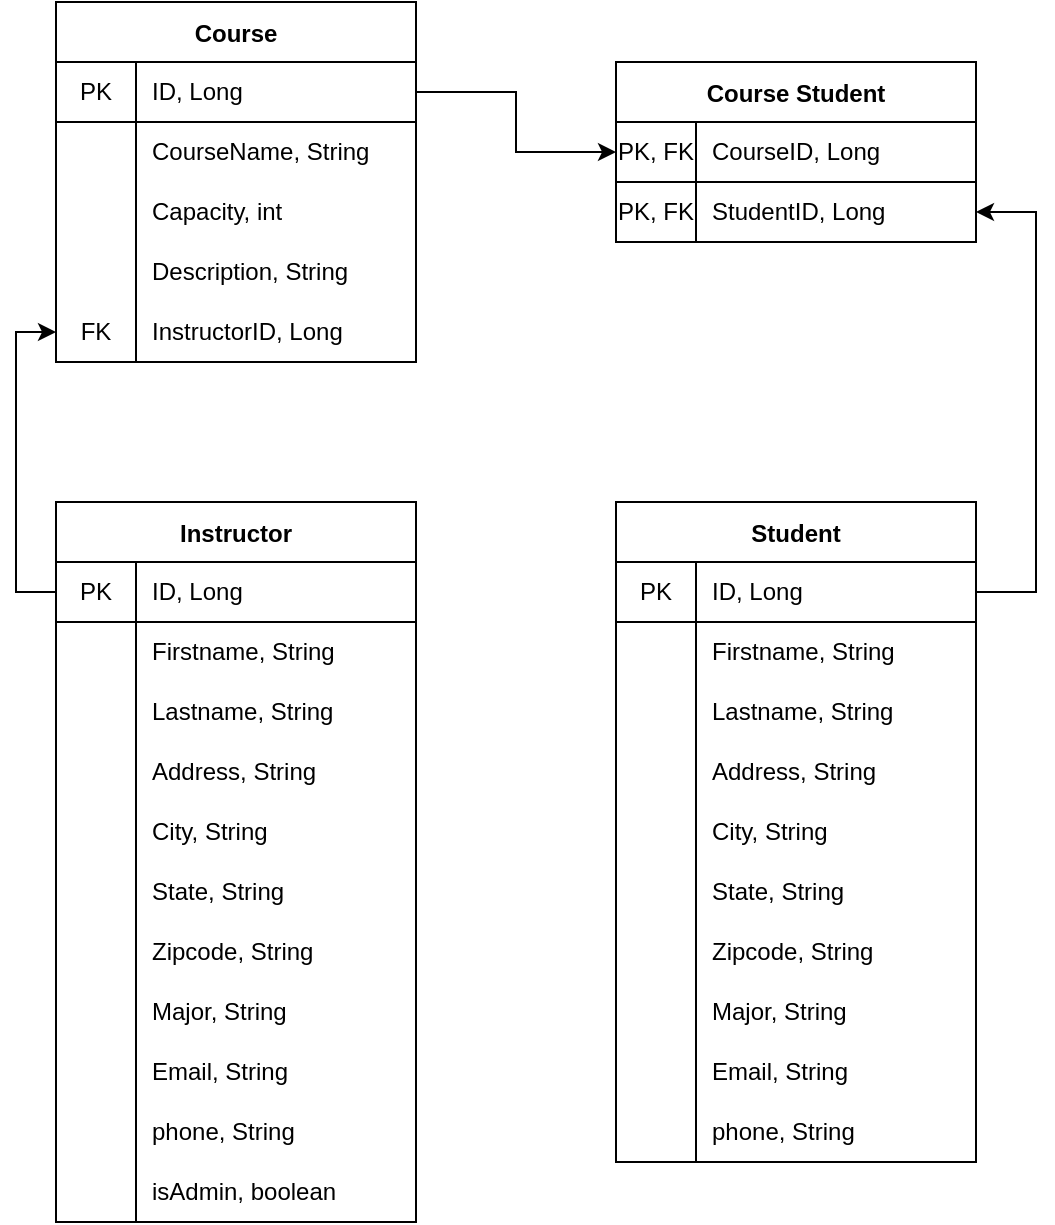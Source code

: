 <mxfile version="16.0.0" type="device"><diagram id="Xggd8k-fUPNdy20nplc0" name="Page-1"><mxGraphModel dx="1038" dy="579" grid="1" gridSize="10" guides="1" tooltips="1" connect="1" arrows="1" fold="1" page="1" pageScale="1" pageWidth="850" pageHeight="1100" math="0" shadow="0"><root><mxCell id="0"/><mxCell id="1" parent="0"/><mxCell id="SCiwrRvp21_EXE7CGkH4-5" value="Course" style="shape=table;startSize=30;container=1;collapsible=0;childLayout=tableLayout;fixedRows=1;rowLines=0;fontStyle=1;align=center;pointerEvents=1;" parent="1" vertex="1"><mxGeometry x="340" y="160" width="180" height="180" as="geometry"/></mxCell><mxCell id="SCiwrRvp21_EXE7CGkH4-6" value="" style="shape=partialRectangle;html=1;whiteSpace=wrap;collapsible=0;dropTarget=0;pointerEvents=1;fillColor=none;top=0;left=0;bottom=1;right=0;points=[[0,0.5],[1,0.5]];portConstraint=eastwest;" parent="SCiwrRvp21_EXE7CGkH4-5" vertex="1"><mxGeometry y="30" width="180" height="30" as="geometry"/></mxCell><mxCell id="SCiwrRvp21_EXE7CGkH4-7" value="PK" style="shape=partialRectangle;html=1;whiteSpace=wrap;connectable=0;fillColor=none;top=0;left=0;bottom=0;right=0;overflow=hidden;pointerEvents=1;" parent="SCiwrRvp21_EXE7CGkH4-6" vertex="1"><mxGeometry width="40" height="30" as="geometry"><mxRectangle width="40" height="30" as="alternateBounds"/></mxGeometry></mxCell><mxCell id="SCiwrRvp21_EXE7CGkH4-8" value="ID, Long" style="shape=partialRectangle;html=1;whiteSpace=wrap;connectable=0;fillColor=none;top=0;left=0;bottom=0;right=0;align=left;spacingLeft=6;overflow=hidden;pointerEvents=1;" parent="SCiwrRvp21_EXE7CGkH4-6" vertex="1"><mxGeometry x="40" width="140" height="30" as="geometry"><mxRectangle width="140" height="30" as="alternateBounds"/></mxGeometry></mxCell><mxCell id="SCiwrRvp21_EXE7CGkH4-9" value="" style="shape=partialRectangle;html=1;whiteSpace=wrap;collapsible=0;dropTarget=0;pointerEvents=1;fillColor=none;top=0;left=0;bottom=0;right=0;points=[[0,0.5],[1,0.5]];portConstraint=eastwest;" parent="SCiwrRvp21_EXE7CGkH4-5" vertex="1"><mxGeometry y="60" width="180" height="30" as="geometry"/></mxCell><mxCell id="SCiwrRvp21_EXE7CGkH4-10" value="" style="shape=partialRectangle;html=1;whiteSpace=wrap;connectable=0;fillColor=none;top=0;left=0;bottom=0;right=0;overflow=hidden;pointerEvents=1;" parent="SCiwrRvp21_EXE7CGkH4-9" vertex="1"><mxGeometry width="40" height="30" as="geometry"><mxRectangle width="40" height="30" as="alternateBounds"/></mxGeometry></mxCell><mxCell id="SCiwrRvp21_EXE7CGkH4-11" value="CourseName, String" style="shape=partialRectangle;html=1;whiteSpace=wrap;connectable=0;fillColor=none;top=0;left=0;bottom=0;right=0;align=left;spacingLeft=6;overflow=hidden;pointerEvents=1;" parent="SCiwrRvp21_EXE7CGkH4-9" vertex="1"><mxGeometry x="40" width="140" height="30" as="geometry"><mxRectangle width="140" height="30" as="alternateBounds"/></mxGeometry></mxCell><mxCell id="SCiwrRvp21_EXE7CGkH4-15" value="" style="shape=partialRectangle;html=1;whiteSpace=wrap;collapsible=0;dropTarget=0;pointerEvents=1;fillColor=none;top=0;left=0;bottom=0;right=0;points=[[0,0.5],[1,0.5]];portConstraint=eastwest;" parent="SCiwrRvp21_EXE7CGkH4-5" vertex="1"><mxGeometry y="90" width="180" height="30" as="geometry"/></mxCell><mxCell id="SCiwrRvp21_EXE7CGkH4-16" value="" style="shape=partialRectangle;html=1;whiteSpace=wrap;connectable=0;fillColor=none;top=0;left=0;bottom=0;right=0;overflow=hidden;pointerEvents=1;" parent="SCiwrRvp21_EXE7CGkH4-15" vertex="1"><mxGeometry width="40" height="30" as="geometry"><mxRectangle width="40" height="30" as="alternateBounds"/></mxGeometry></mxCell><mxCell id="SCiwrRvp21_EXE7CGkH4-17" value="Capacity, int" style="shape=partialRectangle;html=1;whiteSpace=wrap;connectable=0;fillColor=none;top=0;left=0;bottom=0;right=0;align=left;spacingLeft=6;overflow=hidden;pointerEvents=1;" parent="SCiwrRvp21_EXE7CGkH4-15" vertex="1"><mxGeometry x="40" width="140" height="30" as="geometry"><mxRectangle width="140" height="30" as="alternateBounds"/></mxGeometry></mxCell><mxCell id="SCiwrRvp21_EXE7CGkH4-18" value="" style="shape=partialRectangle;html=1;whiteSpace=wrap;collapsible=0;dropTarget=0;pointerEvents=1;fillColor=none;top=0;left=0;bottom=0;right=0;points=[[0,0.5],[1,0.5]];portConstraint=eastwest;" parent="SCiwrRvp21_EXE7CGkH4-5" vertex="1"><mxGeometry y="120" width="180" height="30" as="geometry"/></mxCell><mxCell id="SCiwrRvp21_EXE7CGkH4-19" value="" style="shape=partialRectangle;html=1;whiteSpace=wrap;connectable=0;fillColor=none;top=0;left=0;bottom=0;right=0;overflow=hidden;pointerEvents=1;" parent="SCiwrRvp21_EXE7CGkH4-18" vertex="1"><mxGeometry width="40" height="30" as="geometry"><mxRectangle width="40" height="30" as="alternateBounds"/></mxGeometry></mxCell><mxCell id="SCiwrRvp21_EXE7CGkH4-20" value="Description, String" style="shape=partialRectangle;html=1;whiteSpace=wrap;connectable=0;fillColor=none;top=0;left=0;bottom=0;right=0;align=left;spacingLeft=6;overflow=hidden;pointerEvents=1;" parent="SCiwrRvp21_EXE7CGkH4-18" vertex="1"><mxGeometry x="40" width="140" height="30" as="geometry"><mxRectangle width="140" height="30" as="alternateBounds"/></mxGeometry></mxCell><mxCell id="SCiwrRvp21_EXE7CGkH4-21" value="" style="shape=partialRectangle;html=1;whiteSpace=wrap;collapsible=0;dropTarget=0;pointerEvents=1;fillColor=none;top=0;left=0;bottom=0;right=0;points=[[0,0.5],[1,0.5]];portConstraint=eastwest;" parent="SCiwrRvp21_EXE7CGkH4-5" vertex="1"><mxGeometry y="150" width="180" height="30" as="geometry"/></mxCell><mxCell id="SCiwrRvp21_EXE7CGkH4-22" value="FK" style="shape=partialRectangle;html=1;whiteSpace=wrap;connectable=0;fillColor=none;top=0;left=0;bottom=0;right=0;overflow=hidden;pointerEvents=1;" parent="SCiwrRvp21_EXE7CGkH4-21" vertex="1"><mxGeometry width="40" height="30" as="geometry"><mxRectangle width="40" height="30" as="alternateBounds"/></mxGeometry></mxCell><mxCell id="SCiwrRvp21_EXE7CGkH4-23" value="InstructorID, Long&amp;nbsp;" style="shape=partialRectangle;html=1;whiteSpace=wrap;connectable=0;fillColor=none;top=0;left=0;bottom=0;right=0;align=left;spacingLeft=6;overflow=hidden;pointerEvents=1;" parent="SCiwrRvp21_EXE7CGkH4-21" vertex="1"><mxGeometry x="40" width="140" height="30" as="geometry"><mxRectangle width="140" height="30" as="alternateBounds"/></mxGeometry></mxCell><mxCell id="SCiwrRvp21_EXE7CGkH4-37" value="Instructor" style="shape=table;startSize=30;container=1;collapsible=0;childLayout=tableLayout;fixedRows=1;rowLines=0;fontStyle=1;align=center;pointerEvents=1;" parent="1" vertex="1"><mxGeometry x="340" y="410" width="180" height="360" as="geometry"/></mxCell><mxCell id="SCiwrRvp21_EXE7CGkH4-38" value="" style="shape=partialRectangle;html=1;whiteSpace=wrap;collapsible=0;dropTarget=0;pointerEvents=1;fillColor=none;top=0;left=0;bottom=1;right=0;points=[[0,0.5],[1,0.5]];portConstraint=eastwest;" parent="SCiwrRvp21_EXE7CGkH4-37" vertex="1"><mxGeometry y="30" width="180" height="30" as="geometry"/></mxCell><mxCell id="SCiwrRvp21_EXE7CGkH4-39" value="PK" style="shape=partialRectangle;html=1;whiteSpace=wrap;connectable=0;fillColor=none;top=0;left=0;bottom=0;right=0;overflow=hidden;pointerEvents=1;" parent="SCiwrRvp21_EXE7CGkH4-38" vertex="1"><mxGeometry width="40" height="30" as="geometry"><mxRectangle width="40" height="30" as="alternateBounds"/></mxGeometry></mxCell><mxCell id="SCiwrRvp21_EXE7CGkH4-40" value="ID, Long" style="shape=partialRectangle;html=1;whiteSpace=wrap;connectable=0;fillColor=none;top=0;left=0;bottom=0;right=0;align=left;spacingLeft=6;overflow=hidden;pointerEvents=1;" parent="SCiwrRvp21_EXE7CGkH4-38" vertex="1"><mxGeometry x="40" width="140" height="30" as="geometry"><mxRectangle width="140" height="30" as="alternateBounds"/></mxGeometry></mxCell><mxCell id="SCiwrRvp21_EXE7CGkH4-41" value="" style="shape=partialRectangle;html=1;whiteSpace=wrap;collapsible=0;dropTarget=0;pointerEvents=1;fillColor=none;top=0;left=0;bottom=0;right=0;points=[[0,0.5],[1,0.5]];portConstraint=eastwest;" parent="SCiwrRvp21_EXE7CGkH4-37" vertex="1"><mxGeometry y="60" width="180" height="30" as="geometry"/></mxCell><mxCell id="SCiwrRvp21_EXE7CGkH4-42" value="" style="shape=partialRectangle;html=1;whiteSpace=wrap;connectable=0;fillColor=none;top=0;left=0;bottom=0;right=0;overflow=hidden;pointerEvents=1;" parent="SCiwrRvp21_EXE7CGkH4-41" vertex="1"><mxGeometry width="40" height="30" as="geometry"><mxRectangle width="40" height="30" as="alternateBounds"/></mxGeometry></mxCell><mxCell id="SCiwrRvp21_EXE7CGkH4-43" value="Firstname, String" style="shape=partialRectangle;html=1;whiteSpace=wrap;connectable=0;fillColor=none;top=0;left=0;bottom=0;right=0;align=left;spacingLeft=6;overflow=hidden;pointerEvents=1;" parent="SCiwrRvp21_EXE7CGkH4-41" vertex="1"><mxGeometry x="40" width="140" height="30" as="geometry"><mxRectangle width="140" height="30" as="alternateBounds"/></mxGeometry></mxCell><mxCell id="SCiwrRvp21_EXE7CGkH4-44" value="" style="shape=partialRectangle;html=1;whiteSpace=wrap;collapsible=0;dropTarget=0;pointerEvents=1;fillColor=none;top=0;left=0;bottom=0;right=0;points=[[0,0.5],[1,0.5]];portConstraint=eastwest;" parent="SCiwrRvp21_EXE7CGkH4-37" vertex="1"><mxGeometry y="90" width="180" height="30" as="geometry"/></mxCell><mxCell id="SCiwrRvp21_EXE7CGkH4-45" value="" style="shape=partialRectangle;html=1;whiteSpace=wrap;connectable=0;fillColor=none;top=0;left=0;bottom=0;right=0;overflow=hidden;pointerEvents=1;" parent="SCiwrRvp21_EXE7CGkH4-44" vertex="1"><mxGeometry width="40" height="30" as="geometry"><mxRectangle width="40" height="30" as="alternateBounds"/></mxGeometry></mxCell><mxCell id="SCiwrRvp21_EXE7CGkH4-46" value="Lastname, String" style="shape=partialRectangle;html=1;whiteSpace=wrap;connectable=0;fillColor=none;top=0;left=0;bottom=0;right=0;align=left;spacingLeft=6;overflow=hidden;pointerEvents=1;" parent="SCiwrRvp21_EXE7CGkH4-44" vertex="1"><mxGeometry x="40" width="140" height="30" as="geometry"><mxRectangle width="140" height="30" as="alternateBounds"/></mxGeometry></mxCell><mxCell id="SCiwrRvp21_EXE7CGkH4-49" value="" style="shape=partialRectangle;html=1;whiteSpace=wrap;collapsible=0;dropTarget=0;pointerEvents=1;fillColor=none;top=0;left=0;bottom=0;right=0;points=[[0,0.5],[1,0.5]];portConstraint=eastwest;" parent="SCiwrRvp21_EXE7CGkH4-37" vertex="1"><mxGeometry y="120" width="180" height="30" as="geometry"/></mxCell><mxCell id="SCiwrRvp21_EXE7CGkH4-50" value="" style="shape=partialRectangle;html=1;whiteSpace=wrap;connectable=0;fillColor=none;top=0;left=0;bottom=0;right=0;overflow=hidden;pointerEvents=1;" parent="SCiwrRvp21_EXE7CGkH4-49" vertex="1"><mxGeometry width="40" height="30" as="geometry"><mxRectangle width="40" height="30" as="alternateBounds"/></mxGeometry></mxCell><mxCell id="SCiwrRvp21_EXE7CGkH4-51" value="Address, String" style="shape=partialRectangle;html=1;whiteSpace=wrap;connectable=0;fillColor=none;top=0;left=0;bottom=0;right=0;align=left;spacingLeft=6;overflow=hidden;pointerEvents=1;" parent="SCiwrRvp21_EXE7CGkH4-49" vertex="1"><mxGeometry x="40" width="140" height="30" as="geometry"><mxRectangle width="140" height="30" as="alternateBounds"/></mxGeometry></mxCell><mxCell id="SCiwrRvp21_EXE7CGkH4-52" value="" style="shape=partialRectangle;html=1;whiteSpace=wrap;collapsible=0;dropTarget=0;pointerEvents=1;fillColor=none;top=0;left=0;bottom=0;right=0;points=[[0,0.5],[1,0.5]];portConstraint=eastwest;" parent="SCiwrRvp21_EXE7CGkH4-37" vertex="1"><mxGeometry y="150" width="180" height="30" as="geometry"/></mxCell><mxCell id="SCiwrRvp21_EXE7CGkH4-53" value="" style="shape=partialRectangle;html=1;whiteSpace=wrap;connectable=0;fillColor=none;top=0;left=0;bottom=0;right=0;overflow=hidden;pointerEvents=1;" parent="SCiwrRvp21_EXE7CGkH4-52" vertex="1"><mxGeometry width="40" height="30" as="geometry"><mxRectangle width="40" height="30" as="alternateBounds"/></mxGeometry></mxCell><mxCell id="SCiwrRvp21_EXE7CGkH4-54" value="City, String" style="shape=partialRectangle;html=1;whiteSpace=wrap;connectable=0;fillColor=none;top=0;left=0;bottom=0;right=0;align=left;spacingLeft=6;overflow=hidden;pointerEvents=1;" parent="SCiwrRvp21_EXE7CGkH4-52" vertex="1"><mxGeometry x="40" width="140" height="30" as="geometry"><mxRectangle width="140" height="30" as="alternateBounds"/></mxGeometry></mxCell><mxCell id="SCiwrRvp21_EXE7CGkH4-55" value="" style="shape=partialRectangle;html=1;whiteSpace=wrap;collapsible=0;dropTarget=0;pointerEvents=1;fillColor=none;top=0;left=0;bottom=0;right=0;points=[[0,0.5],[1,0.5]];portConstraint=eastwest;" parent="SCiwrRvp21_EXE7CGkH4-37" vertex="1"><mxGeometry y="180" width="180" height="30" as="geometry"/></mxCell><mxCell id="SCiwrRvp21_EXE7CGkH4-56" value="" style="shape=partialRectangle;html=1;whiteSpace=wrap;connectable=0;fillColor=none;top=0;left=0;bottom=0;right=0;overflow=hidden;pointerEvents=1;" parent="SCiwrRvp21_EXE7CGkH4-55" vertex="1"><mxGeometry width="40" height="30" as="geometry"><mxRectangle width="40" height="30" as="alternateBounds"/></mxGeometry></mxCell><mxCell id="SCiwrRvp21_EXE7CGkH4-57" value="State, String" style="shape=partialRectangle;html=1;whiteSpace=wrap;connectable=0;fillColor=none;top=0;left=0;bottom=0;right=0;align=left;spacingLeft=6;overflow=hidden;pointerEvents=1;" parent="SCiwrRvp21_EXE7CGkH4-55" vertex="1"><mxGeometry x="40" width="140" height="30" as="geometry"><mxRectangle width="140" height="30" as="alternateBounds"/></mxGeometry></mxCell><mxCell id="SCiwrRvp21_EXE7CGkH4-58" value="" style="shape=partialRectangle;html=1;whiteSpace=wrap;collapsible=0;dropTarget=0;pointerEvents=1;fillColor=none;top=0;left=0;bottom=0;right=0;points=[[0,0.5],[1,0.5]];portConstraint=eastwest;" parent="SCiwrRvp21_EXE7CGkH4-37" vertex="1"><mxGeometry y="210" width="180" height="30" as="geometry"/></mxCell><mxCell id="SCiwrRvp21_EXE7CGkH4-59" value="" style="shape=partialRectangle;html=1;whiteSpace=wrap;connectable=0;fillColor=none;top=0;left=0;bottom=0;right=0;overflow=hidden;pointerEvents=1;" parent="SCiwrRvp21_EXE7CGkH4-58" vertex="1"><mxGeometry width="40" height="30" as="geometry"><mxRectangle width="40" height="30" as="alternateBounds"/></mxGeometry></mxCell><mxCell id="SCiwrRvp21_EXE7CGkH4-60" value="Zipcode, String" style="shape=partialRectangle;html=1;whiteSpace=wrap;connectable=0;fillColor=none;top=0;left=0;bottom=0;right=0;align=left;spacingLeft=6;overflow=hidden;pointerEvents=1;" parent="SCiwrRvp21_EXE7CGkH4-58" vertex="1"><mxGeometry x="40" width="140" height="30" as="geometry"><mxRectangle width="140" height="30" as="alternateBounds"/></mxGeometry></mxCell><mxCell id="SCiwrRvp21_EXE7CGkH4-61" value="" style="shape=partialRectangle;html=1;whiteSpace=wrap;collapsible=0;dropTarget=0;pointerEvents=1;fillColor=none;top=0;left=0;bottom=0;right=0;points=[[0,0.5],[1,0.5]];portConstraint=eastwest;" parent="SCiwrRvp21_EXE7CGkH4-37" vertex="1"><mxGeometry y="240" width="180" height="30" as="geometry"/></mxCell><mxCell id="SCiwrRvp21_EXE7CGkH4-62" value="" style="shape=partialRectangle;html=1;whiteSpace=wrap;connectable=0;fillColor=none;top=0;left=0;bottom=0;right=0;overflow=hidden;pointerEvents=1;" parent="SCiwrRvp21_EXE7CGkH4-61" vertex="1"><mxGeometry width="40" height="30" as="geometry"><mxRectangle width="40" height="30" as="alternateBounds"/></mxGeometry></mxCell><mxCell id="SCiwrRvp21_EXE7CGkH4-63" value="Major, String" style="shape=partialRectangle;html=1;whiteSpace=wrap;connectable=0;fillColor=none;top=0;left=0;bottom=0;right=0;align=left;spacingLeft=6;overflow=hidden;pointerEvents=1;" parent="SCiwrRvp21_EXE7CGkH4-61" vertex="1"><mxGeometry x="40" width="140" height="30" as="geometry"><mxRectangle width="140" height="30" as="alternateBounds"/></mxGeometry></mxCell><mxCell id="SCiwrRvp21_EXE7CGkH4-64" value="" style="shape=partialRectangle;html=1;whiteSpace=wrap;collapsible=0;dropTarget=0;pointerEvents=1;fillColor=none;top=0;left=0;bottom=0;right=0;points=[[0,0.5],[1,0.5]];portConstraint=eastwest;" parent="SCiwrRvp21_EXE7CGkH4-37" vertex="1"><mxGeometry y="270" width="180" height="30" as="geometry"/></mxCell><mxCell id="SCiwrRvp21_EXE7CGkH4-65" value="" style="shape=partialRectangle;html=1;whiteSpace=wrap;connectable=0;fillColor=none;top=0;left=0;bottom=0;right=0;overflow=hidden;pointerEvents=1;" parent="SCiwrRvp21_EXE7CGkH4-64" vertex="1"><mxGeometry width="40" height="30" as="geometry"><mxRectangle width="40" height="30" as="alternateBounds"/></mxGeometry></mxCell><mxCell id="SCiwrRvp21_EXE7CGkH4-66" value="Email, String" style="shape=partialRectangle;html=1;whiteSpace=wrap;connectable=0;fillColor=none;top=0;left=0;bottom=0;right=0;align=left;spacingLeft=6;overflow=hidden;pointerEvents=1;" parent="SCiwrRvp21_EXE7CGkH4-64" vertex="1"><mxGeometry x="40" width="140" height="30" as="geometry"><mxRectangle width="140" height="30" as="alternateBounds"/></mxGeometry></mxCell><mxCell id="SCiwrRvp21_EXE7CGkH4-67" value="" style="shape=partialRectangle;html=1;whiteSpace=wrap;collapsible=0;dropTarget=0;pointerEvents=1;fillColor=none;top=0;left=0;bottom=0;right=0;points=[[0,0.5],[1,0.5]];portConstraint=eastwest;" parent="SCiwrRvp21_EXE7CGkH4-37" vertex="1"><mxGeometry y="300" width="180" height="30" as="geometry"/></mxCell><mxCell id="SCiwrRvp21_EXE7CGkH4-68" value="" style="shape=partialRectangle;html=1;whiteSpace=wrap;connectable=0;fillColor=none;top=0;left=0;bottom=0;right=0;overflow=hidden;pointerEvents=1;" parent="SCiwrRvp21_EXE7CGkH4-67" vertex="1"><mxGeometry width="40" height="30" as="geometry"><mxRectangle width="40" height="30" as="alternateBounds"/></mxGeometry></mxCell><mxCell id="SCiwrRvp21_EXE7CGkH4-69" value="phone, String" style="shape=partialRectangle;html=1;whiteSpace=wrap;connectable=0;fillColor=none;top=0;left=0;bottom=0;right=0;align=left;spacingLeft=6;overflow=hidden;pointerEvents=1;" parent="SCiwrRvp21_EXE7CGkH4-67" vertex="1"><mxGeometry x="40" width="140" height="30" as="geometry"><mxRectangle width="140" height="30" as="alternateBounds"/></mxGeometry></mxCell><mxCell id="VR7gW1Xrxj5FXLg9sYXm-1" value="" style="shape=partialRectangle;html=1;whiteSpace=wrap;collapsible=0;dropTarget=0;pointerEvents=1;fillColor=none;top=0;left=0;bottom=0;right=0;points=[[0,0.5],[1,0.5]];portConstraint=eastwest;" vertex="1" parent="SCiwrRvp21_EXE7CGkH4-37"><mxGeometry y="330" width="180" height="30" as="geometry"/></mxCell><mxCell id="VR7gW1Xrxj5FXLg9sYXm-2" value="" style="shape=partialRectangle;html=1;whiteSpace=wrap;connectable=0;fillColor=none;top=0;left=0;bottom=0;right=0;overflow=hidden;pointerEvents=1;" vertex="1" parent="VR7gW1Xrxj5FXLg9sYXm-1"><mxGeometry width="40" height="30" as="geometry"><mxRectangle width="40" height="30" as="alternateBounds"/></mxGeometry></mxCell><mxCell id="VR7gW1Xrxj5FXLg9sYXm-3" value="isAdmin, boolean" style="shape=partialRectangle;html=1;whiteSpace=wrap;connectable=0;fillColor=none;top=0;left=0;bottom=0;right=0;align=left;spacingLeft=6;overflow=hidden;pointerEvents=1;" vertex="1" parent="VR7gW1Xrxj5FXLg9sYXm-1"><mxGeometry x="40" width="140" height="30" as="geometry"><mxRectangle width="140" height="30" as="alternateBounds"/></mxGeometry></mxCell><mxCell id="SCiwrRvp21_EXE7CGkH4-70" value="Student" style="shape=table;startSize=30;container=1;collapsible=0;childLayout=tableLayout;fixedRows=1;rowLines=0;fontStyle=1;align=center;pointerEvents=1;" parent="1" vertex="1"><mxGeometry x="620" y="410" width="180" height="330" as="geometry"/></mxCell><mxCell id="SCiwrRvp21_EXE7CGkH4-71" value="" style="shape=partialRectangle;html=1;whiteSpace=wrap;collapsible=0;dropTarget=0;pointerEvents=1;fillColor=none;top=0;left=0;bottom=1;right=0;points=[[0,0.5],[1,0.5]];portConstraint=eastwest;" parent="SCiwrRvp21_EXE7CGkH4-70" vertex="1"><mxGeometry y="30" width="180" height="30" as="geometry"/></mxCell><mxCell id="SCiwrRvp21_EXE7CGkH4-72" value="PK" style="shape=partialRectangle;html=1;whiteSpace=wrap;connectable=0;fillColor=none;top=0;left=0;bottom=0;right=0;overflow=hidden;pointerEvents=1;" parent="SCiwrRvp21_EXE7CGkH4-71" vertex="1"><mxGeometry width="40" height="30" as="geometry"><mxRectangle width="40" height="30" as="alternateBounds"/></mxGeometry></mxCell><mxCell id="SCiwrRvp21_EXE7CGkH4-73" value="ID, Long" style="shape=partialRectangle;html=1;whiteSpace=wrap;connectable=0;fillColor=none;top=0;left=0;bottom=0;right=0;align=left;spacingLeft=6;overflow=hidden;pointerEvents=1;" parent="SCiwrRvp21_EXE7CGkH4-71" vertex="1"><mxGeometry x="40" width="140" height="30" as="geometry"><mxRectangle width="140" height="30" as="alternateBounds"/></mxGeometry></mxCell><mxCell id="SCiwrRvp21_EXE7CGkH4-74" value="" style="shape=partialRectangle;html=1;whiteSpace=wrap;collapsible=0;dropTarget=0;pointerEvents=1;fillColor=none;top=0;left=0;bottom=0;right=0;points=[[0,0.5],[1,0.5]];portConstraint=eastwest;" parent="SCiwrRvp21_EXE7CGkH4-70" vertex="1"><mxGeometry y="60" width="180" height="30" as="geometry"/></mxCell><mxCell id="SCiwrRvp21_EXE7CGkH4-75" value="" style="shape=partialRectangle;html=1;whiteSpace=wrap;connectable=0;fillColor=none;top=0;left=0;bottom=0;right=0;overflow=hidden;pointerEvents=1;" parent="SCiwrRvp21_EXE7CGkH4-74" vertex="1"><mxGeometry width="40" height="30" as="geometry"><mxRectangle width="40" height="30" as="alternateBounds"/></mxGeometry></mxCell><mxCell id="SCiwrRvp21_EXE7CGkH4-76" value="Firstname, String" style="shape=partialRectangle;html=1;whiteSpace=wrap;connectable=0;fillColor=none;top=0;left=0;bottom=0;right=0;align=left;spacingLeft=6;overflow=hidden;pointerEvents=1;" parent="SCiwrRvp21_EXE7CGkH4-74" vertex="1"><mxGeometry x="40" width="140" height="30" as="geometry"><mxRectangle width="140" height="30" as="alternateBounds"/></mxGeometry></mxCell><mxCell id="SCiwrRvp21_EXE7CGkH4-77" value="" style="shape=partialRectangle;html=1;whiteSpace=wrap;collapsible=0;dropTarget=0;pointerEvents=1;fillColor=none;top=0;left=0;bottom=0;right=0;points=[[0,0.5],[1,0.5]];portConstraint=eastwest;" parent="SCiwrRvp21_EXE7CGkH4-70" vertex="1"><mxGeometry y="90" width="180" height="30" as="geometry"/></mxCell><mxCell id="SCiwrRvp21_EXE7CGkH4-78" value="" style="shape=partialRectangle;html=1;whiteSpace=wrap;connectable=0;fillColor=none;top=0;left=0;bottom=0;right=0;overflow=hidden;pointerEvents=1;" parent="SCiwrRvp21_EXE7CGkH4-77" vertex="1"><mxGeometry width="40" height="30" as="geometry"><mxRectangle width="40" height="30" as="alternateBounds"/></mxGeometry></mxCell><mxCell id="SCiwrRvp21_EXE7CGkH4-79" value="Lastname, String" style="shape=partialRectangle;html=1;whiteSpace=wrap;connectable=0;fillColor=none;top=0;left=0;bottom=0;right=0;align=left;spacingLeft=6;overflow=hidden;pointerEvents=1;" parent="SCiwrRvp21_EXE7CGkH4-77" vertex="1"><mxGeometry x="40" width="140" height="30" as="geometry"><mxRectangle width="140" height="30" as="alternateBounds"/></mxGeometry></mxCell><mxCell id="SCiwrRvp21_EXE7CGkH4-80" value="" style="shape=partialRectangle;html=1;whiteSpace=wrap;collapsible=0;dropTarget=0;pointerEvents=1;fillColor=none;top=0;left=0;bottom=0;right=0;points=[[0,0.5],[1,0.5]];portConstraint=eastwest;" parent="SCiwrRvp21_EXE7CGkH4-70" vertex="1"><mxGeometry y="120" width="180" height="30" as="geometry"/></mxCell><mxCell id="SCiwrRvp21_EXE7CGkH4-81" value="" style="shape=partialRectangle;html=1;whiteSpace=wrap;connectable=0;fillColor=none;top=0;left=0;bottom=0;right=0;overflow=hidden;pointerEvents=1;" parent="SCiwrRvp21_EXE7CGkH4-80" vertex="1"><mxGeometry width="40" height="30" as="geometry"><mxRectangle width="40" height="30" as="alternateBounds"/></mxGeometry></mxCell><mxCell id="SCiwrRvp21_EXE7CGkH4-82" value="Address, String" style="shape=partialRectangle;html=1;whiteSpace=wrap;connectable=0;fillColor=none;top=0;left=0;bottom=0;right=0;align=left;spacingLeft=6;overflow=hidden;pointerEvents=1;" parent="SCiwrRvp21_EXE7CGkH4-80" vertex="1"><mxGeometry x="40" width="140" height="30" as="geometry"><mxRectangle width="140" height="30" as="alternateBounds"/></mxGeometry></mxCell><mxCell id="SCiwrRvp21_EXE7CGkH4-83" value="" style="shape=partialRectangle;html=1;whiteSpace=wrap;collapsible=0;dropTarget=0;pointerEvents=1;fillColor=none;top=0;left=0;bottom=0;right=0;points=[[0,0.5],[1,0.5]];portConstraint=eastwest;" parent="SCiwrRvp21_EXE7CGkH4-70" vertex="1"><mxGeometry y="150" width="180" height="30" as="geometry"/></mxCell><mxCell id="SCiwrRvp21_EXE7CGkH4-84" value="" style="shape=partialRectangle;html=1;whiteSpace=wrap;connectable=0;fillColor=none;top=0;left=0;bottom=0;right=0;overflow=hidden;pointerEvents=1;" parent="SCiwrRvp21_EXE7CGkH4-83" vertex="1"><mxGeometry width="40" height="30" as="geometry"><mxRectangle width="40" height="30" as="alternateBounds"/></mxGeometry></mxCell><mxCell id="SCiwrRvp21_EXE7CGkH4-85" value="City, String" style="shape=partialRectangle;html=1;whiteSpace=wrap;connectable=0;fillColor=none;top=0;left=0;bottom=0;right=0;align=left;spacingLeft=6;overflow=hidden;pointerEvents=1;" parent="SCiwrRvp21_EXE7CGkH4-83" vertex="1"><mxGeometry x="40" width="140" height="30" as="geometry"><mxRectangle width="140" height="30" as="alternateBounds"/></mxGeometry></mxCell><mxCell id="SCiwrRvp21_EXE7CGkH4-86" value="" style="shape=partialRectangle;html=1;whiteSpace=wrap;collapsible=0;dropTarget=0;pointerEvents=1;fillColor=none;top=0;left=0;bottom=0;right=0;points=[[0,0.5],[1,0.5]];portConstraint=eastwest;" parent="SCiwrRvp21_EXE7CGkH4-70" vertex="1"><mxGeometry y="180" width="180" height="30" as="geometry"/></mxCell><mxCell id="SCiwrRvp21_EXE7CGkH4-87" value="" style="shape=partialRectangle;html=1;whiteSpace=wrap;connectable=0;fillColor=none;top=0;left=0;bottom=0;right=0;overflow=hidden;pointerEvents=1;" parent="SCiwrRvp21_EXE7CGkH4-86" vertex="1"><mxGeometry width="40" height="30" as="geometry"><mxRectangle width="40" height="30" as="alternateBounds"/></mxGeometry></mxCell><mxCell id="SCiwrRvp21_EXE7CGkH4-88" value="State, String" style="shape=partialRectangle;html=1;whiteSpace=wrap;connectable=0;fillColor=none;top=0;left=0;bottom=0;right=0;align=left;spacingLeft=6;overflow=hidden;pointerEvents=1;" parent="SCiwrRvp21_EXE7CGkH4-86" vertex="1"><mxGeometry x="40" width="140" height="30" as="geometry"><mxRectangle width="140" height="30" as="alternateBounds"/></mxGeometry></mxCell><mxCell id="SCiwrRvp21_EXE7CGkH4-89" value="" style="shape=partialRectangle;html=1;whiteSpace=wrap;collapsible=0;dropTarget=0;pointerEvents=1;fillColor=none;top=0;left=0;bottom=0;right=0;points=[[0,0.5],[1,0.5]];portConstraint=eastwest;" parent="SCiwrRvp21_EXE7CGkH4-70" vertex="1"><mxGeometry y="210" width="180" height="30" as="geometry"/></mxCell><mxCell id="SCiwrRvp21_EXE7CGkH4-90" value="" style="shape=partialRectangle;html=1;whiteSpace=wrap;connectable=0;fillColor=none;top=0;left=0;bottom=0;right=0;overflow=hidden;pointerEvents=1;" parent="SCiwrRvp21_EXE7CGkH4-89" vertex="1"><mxGeometry width="40" height="30" as="geometry"><mxRectangle width="40" height="30" as="alternateBounds"/></mxGeometry></mxCell><mxCell id="SCiwrRvp21_EXE7CGkH4-91" value="Zipcode, String" style="shape=partialRectangle;html=1;whiteSpace=wrap;connectable=0;fillColor=none;top=0;left=0;bottom=0;right=0;align=left;spacingLeft=6;overflow=hidden;pointerEvents=1;" parent="SCiwrRvp21_EXE7CGkH4-89" vertex="1"><mxGeometry x="40" width="140" height="30" as="geometry"><mxRectangle width="140" height="30" as="alternateBounds"/></mxGeometry></mxCell><mxCell id="SCiwrRvp21_EXE7CGkH4-92" value="" style="shape=partialRectangle;html=1;whiteSpace=wrap;collapsible=0;dropTarget=0;pointerEvents=1;fillColor=none;top=0;left=0;bottom=0;right=0;points=[[0,0.5],[1,0.5]];portConstraint=eastwest;" parent="SCiwrRvp21_EXE7CGkH4-70" vertex="1"><mxGeometry y="240" width="180" height="30" as="geometry"/></mxCell><mxCell id="SCiwrRvp21_EXE7CGkH4-93" value="" style="shape=partialRectangle;html=1;whiteSpace=wrap;connectable=0;fillColor=none;top=0;left=0;bottom=0;right=0;overflow=hidden;pointerEvents=1;" parent="SCiwrRvp21_EXE7CGkH4-92" vertex="1"><mxGeometry width="40" height="30" as="geometry"><mxRectangle width="40" height="30" as="alternateBounds"/></mxGeometry></mxCell><mxCell id="SCiwrRvp21_EXE7CGkH4-94" value="Major, String" style="shape=partialRectangle;html=1;whiteSpace=wrap;connectable=0;fillColor=none;top=0;left=0;bottom=0;right=0;align=left;spacingLeft=6;overflow=hidden;pointerEvents=1;" parent="SCiwrRvp21_EXE7CGkH4-92" vertex="1"><mxGeometry x="40" width="140" height="30" as="geometry"><mxRectangle width="140" height="30" as="alternateBounds"/></mxGeometry></mxCell><mxCell id="SCiwrRvp21_EXE7CGkH4-95" value="" style="shape=partialRectangle;html=1;whiteSpace=wrap;collapsible=0;dropTarget=0;pointerEvents=1;fillColor=none;top=0;left=0;bottom=0;right=0;points=[[0,0.5],[1,0.5]];portConstraint=eastwest;" parent="SCiwrRvp21_EXE7CGkH4-70" vertex="1"><mxGeometry y="270" width="180" height="30" as="geometry"/></mxCell><mxCell id="SCiwrRvp21_EXE7CGkH4-96" value="" style="shape=partialRectangle;html=1;whiteSpace=wrap;connectable=0;fillColor=none;top=0;left=0;bottom=0;right=0;overflow=hidden;pointerEvents=1;" parent="SCiwrRvp21_EXE7CGkH4-95" vertex="1"><mxGeometry width="40" height="30" as="geometry"><mxRectangle width="40" height="30" as="alternateBounds"/></mxGeometry></mxCell><mxCell id="SCiwrRvp21_EXE7CGkH4-97" value="Email, String" style="shape=partialRectangle;html=1;whiteSpace=wrap;connectable=0;fillColor=none;top=0;left=0;bottom=0;right=0;align=left;spacingLeft=6;overflow=hidden;pointerEvents=1;" parent="SCiwrRvp21_EXE7CGkH4-95" vertex="1"><mxGeometry x="40" width="140" height="30" as="geometry"><mxRectangle width="140" height="30" as="alternateBounds"/></mxGeometry></mxCell><mxCell id="SCiwrRvp21_EXE7CGkH4-98" value="" style="shape=partialRectangle;html=1;whiteSpace=wrap;collapsible=0;dropTarget=0;pointerEvents=1;fillColor=none;top=0;left=0;bottom=0;right=0;points=[[0,0.5],[1,0.5]];portConstraint=eastwest;" parent="SCiwrRvp21_EXE7CGkH4-70" vertex="1"><mxGeometry y="300" width="180" height="30" as="geometry"/></mxCell><mxCell id="SCiwrRvp21_EXE7CGkH4-99" value="" style="shape=partialRectangle;html=1;whiteSpace=wrap;connectable=0;fillColor=none;top=0;left=0;bottom=0;right=0;overflow=hidden;pointerEvents=1;" parent="SCiwrRvp21_EXE7CGkH4-98" vertex="1"><mxGeometry width="40" height="30" as="geometry"><mxRectangle width="40" height="30" as="alternateBounds"/></mxGeometry></mxCell><mxCell id="SCiwrRvp21_EXE7CGkH4-100" value="phone, String" style="shape=partialRectangle;html=1;whiteSpace=wrap;connectable=0;fillColor=none;top=0;left=0;bottom=0;right=0;align=left;spacingLeft=6;overflow=hidden;pointerEvents=1;" parent="SCiwrRvp21_EXE7CGkH4-98" vertex="1"><mxGeometry x="40" width="140" height="30" as="geometry"><mxRectangle width="140" height="30" as="alternateBounds"/></mxGeometry></mxCell><mxCell id="SCiwrRvp21_EXE7CGkH4-101" value="Course Student" style="shape=table;startSize=30;container=1;collapsible=0;childLayout=tableLayout;fixedRows=1;rowLines=0;fontStyle=1;align=center;pointerEvents=1;" parent="1" vertex="1"><mxGeometry x="620" y="190" width="180" height="90" as="geometry"/></mxCell><mxCell id="SCiwrRvp21_EXE7CGkH4-102" value="" style="shape=partialRectangle;html=1;whiteSpace=wrap;collapsible=0;dropTarget=0;pointerEvents=1;fillColor=none;top=0;left=0;bottom=1;right=0;points=[[0,0.5],[1,0.5]];portConstraint=eastwest;" parent="SCiwrRvp21_EXE7CGkH4-101" vertex="1"><mxGeometry y="30" width="180" height="30" as="geometry"/></mxCell><mxCell id="SCiwrRvp21_EXE7CGkH4-103" value="PK, FK" style="shape=partialRectangle;html=1;whiteSpace=wrap;connectable=0;fillColor=none;top=0;left=0;bottom=0;right=0;overflow=hidden;pointerEvents=1;" parent="SCiwrRvp21_EXE7CGkH4-102" vertex="1"><mxGeometry width="40" height="30" as="geometry"><mxRectangle width="40" height="30" as="alternateBounds"/></mxGeometry></mxCell><mxCell id="SCiwrRvp21_EXE7CGkH4-104" value="CourseID, Long" style="shape=partialRectangle;html=1;whiteSpace=wrap;connectable=0;fillColor=none;top=0;left=0;bottom=0;right=0;align=left;spacingLeft=6;overflow=hidden;pointerEvents=1;" parent="SCiwrRvp21_EXE7CGkH4-102" vertex="1"><mxGeometry x="40" width="140" height="30" as="geometry"><mxRectangle width="140" height="30" as="alternateBounds"/></mxGeometry></mxCell><mxCell id="SCiwrRvp21_EXE7CGkH4-105" value="" style="shape=partialRectangle;html=1;whiteSpace=wrap;collapsible=0;dropTarget=0;pointerEvents=1;fillColor=none;top=0;left=0;bottom=0;right=0;points=[[0,0.5],[1,0.5]];portConstraint=eastwest;" parent="SCiwrRvp21_EXE7CGkH4-101" vertex="1"><mxGeometry y="60" width="180" height="30" as="geometry"/></mxCell><mxCell id="SCiwrRvp21_EXE7CGkH4-106" value="PK, FK" style="shape=partialRectangle;html=1;whiteSpace=wrap;connectable=0;fillColor=none;top=0;left=0;bottom=0;right=0;overflow=hidden;pointerEvents=1;" parent="SCiwrRvp21_EXE7CGkH4-105" vertex="1"><mxGeometry width="40" height="30" as="geometry"><mxRectangle width="40" height="30" as="alternateBounds"/></mxGeometry></mxCell><mxCell id="SCiwrRvp21_EXE7CGkH4-107" value="StudentID, Long" style="shape=partialRectangle;html=1;whiteSpace=wrap;connectable=0;fillColor=none;top=0;left=0;bottom=0;right=0;align=left;spacingLeft=6;overflow=hidden;pointerEvents=1;" parent="SCiwrRvp21_EXE7CGkH4-105" vertex="1"><mxGeometry x="40" width="140" height="30" as="geometry"><mxRectangle width="140" height="30" as="alternateBounds"/></mxGeometry></mxCell><mxCell id="SCiwrRvp21_EXE7CGkH4-108" style="edgeStyle=orthogonalEdgeStyle;rounded=0;orthogonalLoop=1;jettySize=auto;html=1;entryX=0;entryY=0.5;entryDx=0;entryDy=0;" parent="1" source="SCiwrRvp21_EXE7CGkH4-6" target="SCiwrRvp21_EXE7CGkH4-102" edge="1"><mxGeometry relative="1" as="geometry"/></mxCell><mxCell id="SCiwrRvp21_EXE7CGkH4-109" style="edgeStyle=orthogonalEdgeStyle;rounded=0;orthogonalLoop=1;jettySize=auto;html=1;entryX=1;entryY=0.5;entryDx=0;entryDy=0;" parent="1" source="SCiwrRvp21_EXE7CGkH4-71" target="SCiwrRvp21_EXE7CGkH4-105" edge="1"><mxGeometry relative="1" as="geometry"><Array as="points"><mxPoint x="830" y="455"/><mxPoint x="830" y="265"/></Array></mxGeometry></mxCell><mxCell id="SCiwrRvp21_EXE7CGkH4-110" style="edgeStyle=orthogonalEdgeStyle;rounded=0;orthogonalLoop=1;jettySize=auto;html=1;entryX=0;entryY=0.5;entryDx=0;entryDy=0;" parent="1" source="SCiwrRvp21_EXE7CGkH4-38" target="SCiwrRvp21_EXE7CGkH4-21" edge="1"><mxGeometry relative="1" as="geometry"/></mxCell></root></mxGraphModel></diagram></mxfile>